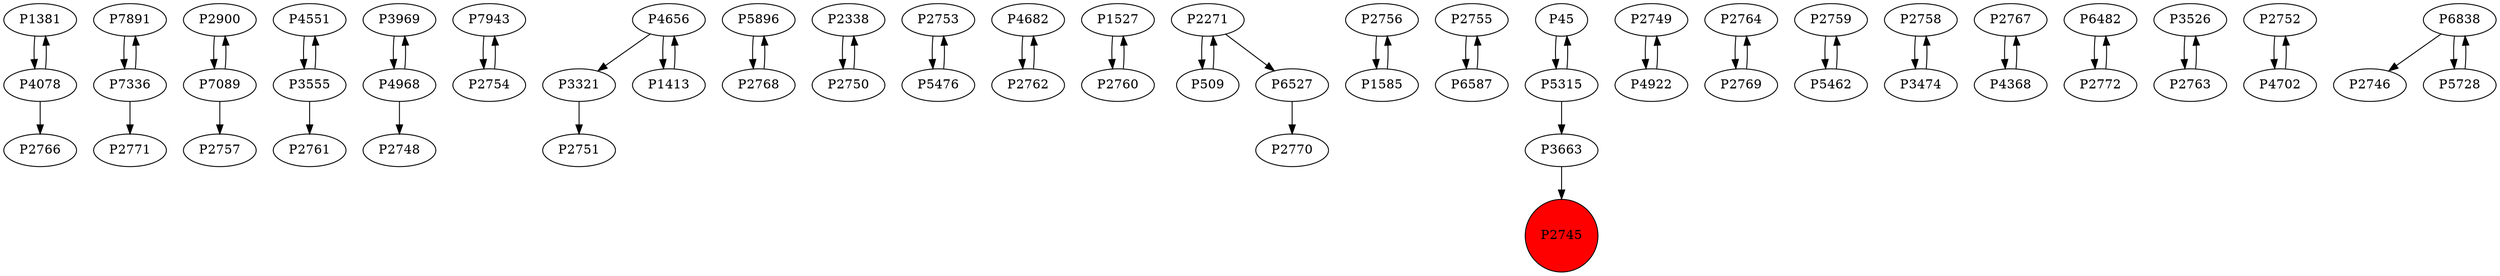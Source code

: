digraph {
	P1381 -> P4078
	P7891 -> P7336
	P2900 -> P7089
	P4551 -> P3555
	P3969 -> P4968
	P7943 -> P2754
	P3321 -> P2751
	P7089 -> P2757
	P4078 -> P2766
	P5896 -> P2768
	P2338 -> P2750
	P2753 -> P5476
	P4682 -> P2762
	P1527 -> P2760
	P2271 -> P509
	P2271 -> P6527
	P7089 -> P2900
	P2756 -> P1585
	P2755 -> P6587
	P3555 -> P4551
	P2750 -> P2338
	P45 -> P5315
	P4656 -> P3321
	P2749 -> P4922
	P5315 -> P3663
	P2764 -> P2769
	P1413 -> P4656
	P2759 -> P5462
	P2758 -> P3474
	P2767 -> P4368
	P6482 -> P2772
	P509 -> P2271
	P3526 -> P2763
	P4368 -> P2767
	P6587 -> P2755
	P3555 -> P2761
	P5315 -> P45
	P2768 -> P5896
	P2752 -> P4702
	P3663 -> P2745
	P2754 -> P7943
	P2772 -> P6482
	P6838 -> P2746
	P6838 -> P5728
	P4968 -> P3969
	P1585 -> P2756
	P5462 -> P2759
	P4968 -> P2748
	P4922 -> P2749
	P2760 -> P1527
	P5476 -> P2753
	P6527 -> P2770
	P2762 -> P4682
	P3474 -> P2758
	P4078 -> P1381
	P2763 -> P3526
	P4656 -> P1413
	P4702 -> P2752
	P7336 -> P7891
	P7336 -> P2771
	P5728 -> P6838
	P2769 -> P2764
	P2745 [shape=circle]
	P2745 [style=filled]
	P2745 [fillcolor=red]
}